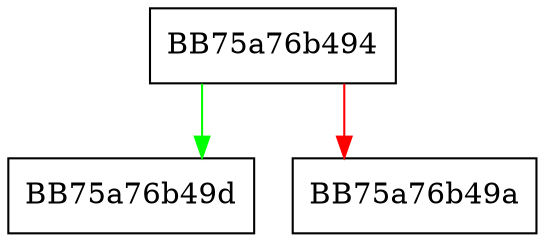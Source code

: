 digraph ZSTD_resolveExternalRepcodeSearch {
  node [shape="box"];
  graph [splines=ortho];
  BB75a76b494 -> BB75a76b49d [color="green"];
  BB75a76b494 -> BB75a76b49a [color="red"];
}